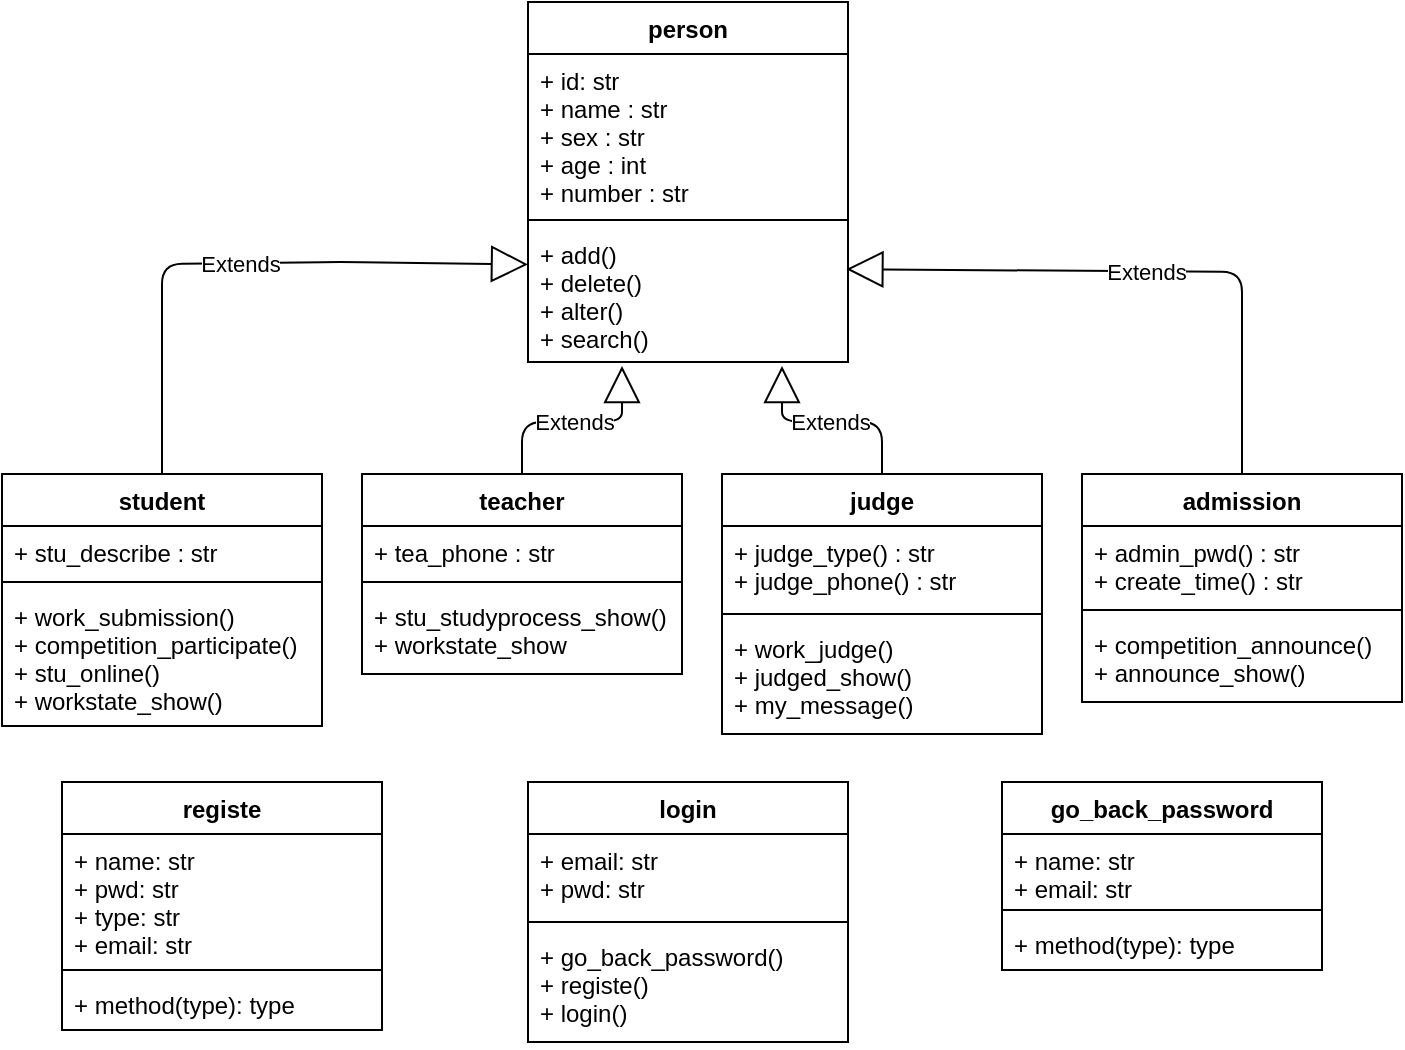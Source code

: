<mxfile type="github" version="12.2.2" pages="1">
  <diagram id="kNJaRSYR2laIv3SLOteu" name="Page-1">
    <mxGraphModel grid="1" dx="1024" dy="562" gridSize="10" guides="1" tooltips="1" connect="1" arrows="1" fold="1" page="1" pageScale="1" pageWidth="827" pageHeight="1169" background="none" math="0" shadow="0">
      <root>
        <mxCell id="0"/>
        <mxCell id="1" parent="0"/>
        <mxCell id="h46t7ZVLvmUZL9ephCK2-1" value="student" parent="1" style="swimlane;fontStyle=1;align=center;verticalAlign=top;childLayout=stackLayout;horizontal=1;startSize=26;horizontalStack=0;resizeParent=1;resizeParentMax=0;resizeLast=0;collapsible=1;marginBottom=0;" vertex="1">
          <mxGeometry as="geometry" y="246" x="70" height="126" width="160"/>
        </mxCell>
        <mxCell id="h46t7ZVLvmUZL9ephCK2-2" value="+ stu_describe : str&#xa;" parent="h46t7ZVLvmUZL9ephCK2-1" style="text;strokeColor=none;fillColor=none;align=left;verticalAlign=top;spacingLeft=4;spacingRight=4;overflow=hidden;rotatable=0;points=[[0,0.5],[1,0.5]];portConstraint=eastwest;" vertex="1">
          <mxGeometry as="geometry" y="26" height="24" width="160"/>
        </mxCell>
        <mxCell id="h46t7ZVLvmUZL9ephCK2-3" value="" parent="h46t7ZVLvmUZL9ephCK2-1" style="line;strokeWidth=1;fillColor=none;align=left;verticalAlign=middle;spacingTop=-1;spacingLeft=3;spacingRight=3;rotatable=0;labelPosition=right;points=[];portConstraint=eastwest;" vertex="1">
          <mxGeometry as="geometry" y="50" height="8" width="160"/>
        </mxCell>
        <mxCell id="h46t7ZVLvmUZL9ephCK2-4" value="+ work_submission()&#xa;+ competition_participate()&#xa;+ stu_online()&#xa;+ workstate_show()" parent="h46t7ZVLvmUZL9ephCK2-1" style="text;strokeColor=none;fillColor=none;align=left;verticalAlign=top;spacingLeft=4;spacingRight=4;overflow=hidden;rotatable=0;points=[[0,0.5],[1,0.5]];portConstraint=eastwest;" vertex="1">
          <mxGeometry as="geometry" y="58" height="68" width="160"/>
        </mxCell>
        <mxCell id="h46t7ZVLvmUZL9ephCK2-13" value="teacher" parent="1" style="swimlane;fontStyle=1;align=center;verticalAlign=top;childLayout=stackLayout;horizontal=1;startSize=26;horizontalStack=0;resizeParent=1;resizeParentMax=0;resizeLast=0;collapsible=1;marginBottom=0;" vertex="1">
          <mxGeometry as="geometry" y="246" x="250" height="100" width="160"/>
        </mxCell>
        <mxCell id="h46t7ZVLvmUZL9ephCK2-14" value="+ tea_phone : str&#xa;" parent="h46t7ZVLvmUZL9ephCK2-13" style="text;strokeColor=none;fillColor=none;align=left;verticalAlign=top;spacingLeft=4;spacingRight=4;overflow=hidden;rotatable=0;points=[[0,0.5],[1,0.5]];portConstraint=eastwest;" vertex="1">
          <mxGeometry as="geometry" y="26" height="24" width="160"/>
        </mxCell>
        <mxCell id="h46t7ZVLvmUZL9ephCK2-15" value="" parent="h46t7ZVLvmUZL9ephCK2-13" style="line;strokeWidth=1;fillColor=none;align=left;verticalAlign=middle;spacingTop=-1;spacingLeft=3;spacingRight=3;rotatable=0;labelPosition=right;points=[];portConstraint=eastwest;" vertex="1">
          <mxGeometry as="geometry" y="50" height="8" width="160"/>
        </mxCell>
        <mxCell id="h46t7ZVLvmUZL9ephCK2-16" value="+ stu_studyprocess_show()&#xa;+ workstate_show" parent="h46t7ZVLvmUZL9ephCK2-13" style="text;strokeColor=none;fillColor=none;align=left;verticalAlign=top;spacingLeft=4;spacingRight=4;overflow=hidden;rotatable=0;points=[[0,0.5],[1,0.5]];portConstraint=eastwest;" vertex="1">
          <mxGeometry as="geometry" y="58" height="42" width="160"/>
        </mxCell>
        <mxCell id="h46t7ZVLvmUZL9ephCK2-17" value="person" parent="1" style="swimlane;fontStyle=1;align=center;verticalAlign=top;childLayout=stackLayout;horizontal=1;startSize=26;horizontalStack=0;resizeParent=1;resizeParentMax=0;resizeLast=0;collapsible=1;marginBottom=0;" vertex="1">
          <mxGeometry as="geometry" y="10" x="333" height="180" width="160"/>
        </mxCell>
        <mxCell id="h46t7ZVLvmUZL9ephCK2-18" value="+ id: str&#xa;+ name : str&#xa;+ sex : str&#xa;+ age : int&#xa;+ number : str&#xa;" parent="h46t7ZVLvmUZL9ephCK2-17" style="text;strokeColor=none;fillColor=none;align=left;verticalAlign=top;spacingLeft=4;spacingRight=4;overflow=hidden;rotatable=0;points=[[0,0.5],[1,0.5]];portConstraint=eastwest;" vertex="1">
          <mxGeometry as="geometry" y="26" height="79" width="160"/>
        </mxCell>
        <mxCell id="h46t7ZVLvmUZL9ephCK2-19" value="" parent="h46t7ZVLvmUZL9ephCK2-17" style="line;strokeWidth=1;fillColor=none;align=left;verticalAlign=middle;spacingTop=-1;spacingLeft=3;spacingRight=3;rotatable=0;labelPosition=right;points=[];portConstraint=eastwest;" vertex="1">
          <mxGeometry as="geometry" y="105" height="8" width="160"/>
        </mxCell>
        <mxCell id="h46t7ZVLvmUZL9ephCK2-20" value="+ add()&#xa;+ delete()&#xa;+ alter()&#xa;+ search()" parent="h46t7ZVLvmUZL9ephCK2-17" style="text;strokeColor=none;fillColor=none;align=left;verticalAlign=top;spacingLeft=4;spacingRight=4;overflow=hidden;rotatable=0;points=[[0,0.5],[1,0.5]];portConstraint=eastwest;" vertex="1">
          <mxGeometry as="geometry" y="113" height="67" width="160"/>
        </mxCell>
        <mxCell id="sRSMocwNlfBlnJbOxF7g-1" value="judge" parent="1" style="swimlane;fontStyle=1;align=center;verticalAlign=top;childLayout=stackLayout;horizontal=1;startSize=26;horizontalStack=0;resizeParent=1;resizeParentMax=0;resizeLast=0;collapsible=1;marginBottom=0;" vertex="1">
          <mxGeometry as="geometry" y="246" x="430" height="130" width="160"/>
        </mxCell>
        <mxCell id="sRSMocwNlfBlnJbOxF7g-2" value="+ judge_type() : str&#xa;+ judge_phone() : str&#xa;" parent="sRSMocwNlfBlnJbOxF7g-1" style="text;strokeColor=none;fillColor=none;align=left;verticalAlign=top;spacingLeft=4;spacingRight=4;overflow=hidden;rotatable=0;points=[[0,0.5],[1,0.5]];portConstraint=eastwest;" vertex="1">
          <mxGeometry as="geometry" y="26" height="40" width="160"/>
        </mxCell>
        <mxCell id="sRSMocwNlfBlnJbOxF7g-3" value="" parent="sRSMocwNlfBlnJbOxF7g-1" style="line;strokeWidth=1;fillColor=none;align=left;verticalAlign=middle;spacingTop=-1;spacingLeft=3;spacingRight=3;rotatable=0;labelPosition=right;points=[];portConstraint=eastwest;" vertex="1">
          <mxGeometry as="geometry" y="66" height="8" width="160"/>
        </mxCell>
        <mxCell id="sRSMocwNlfBlnJbOxF7g-4" value="+ work_judge()&#xa;+ judged_show()&#xa;+ my_message()" parent="sRSMocwNlfBlnJbOxF7g-1" style="text;strokeColor=none;fillColor=none;align=left;verticalAlign=top;spacingLeft=4;spacingRight=4;overflow=hidden;rotatable=0;points=[[0,0.5],[1,0.5]];portConstraint=eastwest;" vertex="1">
          <mxGeometry as="geometry" y="74" height="56" width="160"/>
        </mxCell>
        <mxCell id="KBRkSNbRuoJdF6qnBNHv-1" value="admission" parent="1" style="swimlane;fontStyle=1;align=center;verticalAlign=top;childLayout=stackLayout;horizontal=1;startSize=26;horizontalStack=0;resizeParent=1;resizeParentMax=0;resizeLast=0;collapsible=1;marginBottom=0;" vertex="1">
          <mxGeometry as="geometry" y="246" x="610" height="114" width="160"/>
        </mxCell>
        <mxCell id="KBRkSNbRuoJdF6qnBNHv-2" value="+ admin_pwd() : str&#xa;+ create_time() : str&#xa;&#xa;" parent="KBRkSNbRuoJdF6qnBNHv-1" style="text;strokeColor=none;fillColor=none;align=left;verticalAlign=top;spacingLeft=4;spacingRight=4;overflow=hidden;rotatable=0;points=[[0,0.5],[1,0.5]];portConstraint=eastwest;" vertex="1">
          <mxGeometry as="geometry" y="26" height="38" width="160"/>
        </mxCell>
        <mxCell id="KBRkSNbRuoJdF6qnBNHv-3" value="" parent="KBRkSNbRuoJdF6qnBNHv-1" style="line;strokeWidth=1;fillColor=none;align=left;verticalAlign=middle;spacingTop=-1;spacingLeft=3;spacingRight=3;rotatable=0;labelPosition=right;points=[];portConstraint=eastwest;" vertex="1">
          <mxGeometry as="geometry" y="64" height="8" width="160"/>
        </mxCell>
        <mxCell id="KBRkSNbRuoJdF6qnBNHv-4" value="+ competition_announce()&#xa;+ announce_show()" parent="KBRkSNbRuoJdF6qnBNHv-1" style="text;strokeColor=none;fillColor=none;align=left;verticalAlign=top;spacingLeft=4;spacingRight=4;overflow=hidden;rotatable=0;points=[[0,0.5],[1,0.5]];portConstraint=eastwest;" vertex="1">
          <mxGeometry as="geometry" y="72" height="42" width="160"/>
        </mxCell>
        <mxCell id="KBRkSNbRuoJdF6qnBNHv-6" value="Extends" parent="1" style="endArrow=block;endSize=16;endFill=0;html=1;entryX=0;entryY=0.272;entryDx=0;entryDy=0;entryPerimeter=0;exitX=0.5;exitY=0;exitDx=0;exitDy=0;" source="h46t7ZVLvmUZL9ephCK2-1" edge="1" target="h46t7ZVLvmUZL9ephCK2-20">
          <mxGeometry as="geometry" width="160" relative="1">
            <mxPoint as="sourcePoint" y="240" x="150"/>
            <mxPoint as="targetPoint" y="200" x="371"/>
            <Array as="points">
              <mxPoint y="200" x="150"/>
              <mxPoint y="141" x="150"/>
              <mxPoint y="140" x="240"/>
            </Array>
          </mxGeometry>
        </mxCell>
        <mxCell id="KBRkSNbRuoJdF6qnBNHv-7" value="Extends" parent="1" style="endArrow=block;endSize=16;endFill=0;html=1;exitX=0.5;exitY=0;exitDx=0;exitDy=0;" source="h46t7ZVLvmUZL9ephCK2-13" edge="1">
          <mxGeometry as="geometry" width="160" relative="1">
            <mxPoint as="sourcePoint" y="230" x="300"/>
            <mxPoint as="targetPoint" y="192" x="380"/>
            <Array as="points">
              <mxPoint y="220" x="330"/>
              <mxPoint y="220" x="380"/>
            </Array>
          </mxGeometry>
        </mxCell>
        <mxCell id="KBRkSNbRuoJdF6qnBNHv-8" value="Extends" parent="1" style="endArrow=block;endSize=16;endFill=0;html=1;exitX=0.5;exitY=0;exitDx=0;exitDy=0;" edge="1">
          <mxGeometry as="geometry" width="160" relative="1">
            <mxPoint as="sourcePoint" y="246" x="510"/>
            <mxPoint as="targetPoint" y="192" x="460"/>
            <Array as="points">
              <mxPoint y="220" x="510"/>
              <mxPoint y="220" x="460"/>
            </Array>
          </mxGeometry>
        </mxCell>
        <mxCell id="KBRkSNbRuoJdF6qnBNHv-9" value="Extends" parent="1" style="endArrow=block;endSize=16;endFill=0;html=1;exitX=0.5;exitY=0;exitDx=0;exitDy=0;entryX=0.995;entryY=0.307;entryDx=0;entryDy=0;entryPerimeter=0;" source="KBRkSNbRuoJdF6qnBNHv-1" edge="1" target="h46t7ZVLvmUZL9ephCK2-20">
          <mxGeometry as="geometry" width="160" relative="1">
            <mxPoint as="sourcePoint" y="240" x="690"/>
            <mxPoint as="targetPoint" y="145" x="500"/>
            <Array as="points">
              <mxPoint y="210" x="690"/>
              <mxPoint y="145" x="690"/>
            </Array>
          </mxGeometry>
        </mxCell>
        <mxCell id="lNqKbpSjcWySZhpq0-KC-1" value="login" parent="1" style="swimlane;fontStyle=1;align=center;verticalAlign=top;childLayout=stackLayout;horizontal=1;startSize=26;horizontalStack=0;resizeParent=1;resizeParentMax=0;resizeLast=0;collapsible=1;marginBottom=0;" vertex="1">
          <mxGeometry as="geometry" y="400" x="333" height="130" width="160"/>
        </mxCell>
        <mxCell id="lNqKbpSjcWySZhpq0-KC-2" value="+ email: str&#xa;+ pwd: str" parent="lNqKbpSjcWySZhpq0-KC-1" style="text;strokeColor=none;fillColor=none;align=left;verticalAlign=top;spacingLeft=4;spacingRight=4;overflow=hidden;rotatable=0;points=[[0,0.5],[1,0.5]];portConstraint=eastwest;" vertex="1">
          <mxGeometry as="geometry" y="26" height="40" width="160"/>
        </mxCell>
        <mxCell id="lNqKbpSjcWySZhpq0-KC-3" value="" parent="lNqKbpSjcWySZhpq0-KC-1" style="line;strokeWidth=1;fillColor=none;align=left;verticalAlign=middle;spacingTop=-1;spacingLeft=3;spacingRight=3;rotatable=0;labelPosition=right;points=[];portConstraint=eastwest;" vertex="1">
          <mxGeometry as="geometry" y="66" height="8" width="160"/>
        </mxCell>
        <mxCell id="lNqKbpSjcWySZhpq0-KC-4" value="+ go_back_password()&#xa;+ registe()&#xa;+ login()" parent="lNqKbpSjcWySZhpq0-KC-1" style="text;strokeColor=none;fillColor=none;align=left;verticalAlign=top;spacingLeft=4;spacingRight=4;overflow=hidden;rotatable=0;points=[[0,0.5],[1,0.5]];portConstraint=eastwest;" vertex="1">
          <mxGeometry as="geometry" y="74" height="56" width="160"/>
        </mxCell>
        <mxCell id="lNqKbpSjcWySZhpq0-KC-5" value="registe" parent="1" style="swimlane;fontStyle=1;align=center;verticalAlign=top;childLayout=stackLayout;horizontal=1;startSize=26;horizontalStack=0;resizeParent=1;resizeParentMax=0;resizeLast=0;collapsible=1;marginBottom=0;" vertex="1">
          <mxGeometry as="geometry" y="400" x="100" height="124" width="160"/>
        </mxCell>
        <mxCell id="lNqKbpSjcWySZhpq0-KC-6" value="+ name: str&#xa;+ pwd: str&#xa;+ type: str&#xa;+ email: str" parent="lNqKbpSjcWySZhpq0-KC-5" style="text;strokeColor=none;fillColor=none;align=left;verticalAlign=top;spacingLeft=4;spacingRight=4;overflow=hidden;rotatable=0;points=[[0,0.5],[1,0.5]];portConstraint=eastwest;" vertex="1">
          <mxGeometry as="geometry" y="26" height="64" width="160"/>
        </mxCell>
        <mxCell id="lNqKbpSjcWySZhpq0-KC-7" value="" parent="lNqKbpSjcWySZhpq0-KC-5" style="line;strokeWidth=1;fillColor=none;align=left;verticalAlign=middle;spacingTop=-1;spacingLeft=3;spacingRight=3;rotatable=0;labelPosition=right;points=[];portConstraint=eastwest;" vertex="1">
          <mxGeometry as="geometry" y="90" height="8" width="160"/>
        </mxCell>
        <mxCell id="lNqKbpSjcWySZhpq0-KC-8" value="+ method(type): type" parent="lNqKbpSjcWySZhpq0-KC-5" style="text;strokeColor=none;fillColor=none;align=left;verticalAlign=top;spacingLeft=4;spacingRight=4;overflow=hidden;rotatable=0;points=[[0,0.5],[1,0.5]];portConstraint=eastwest;" vertex="1">
          <mxGeometry as="geometry" y="98" height="26" width="160"/>
        </mxCell>
        <mxCell id="lNqKbpSjcWySZhpq0-KC-9" value="go_back_password" parent="1" style="swimlane;fontStyle=1;align=center;verticalAlign=top;childLayout=stackLayout;horizontal=1;startSize=26;horizontalStack=0;resizeParent=1;resizeParentMax=0;resizeLast=0;collapsible=1;marginBottom=0;" vertex="1">
          <mxGeometry as="geometry" y="400" x="570" height="94" width="160"/>
        </mxCell>
        <mxCell id="lNqKbpSjcWySZhpq0-KC-10" value="+ name: str&#xa;+ email: str" parent="lNqKbpSjcWySZhpq0-KC-9" style="text;strokeColor=none;fillColor=none;align=left;verticalAlign=top;spacingLeft=4;spacingRight=4;overflow=hidden;rotatable=0;points=[[0,0.5],[1,0.5]];portConstraint=eastwest;" vertex="1">
          <mxGeometry as="geometry" y="26" height="34" width="160"/>
        </mxCell>
        <mxCell id="lNqKbpSjcWySZhpq0-KC-11" value="" parent="lNqKbpSjcWySZhpq0-KC-9" style="line;strokeWidth=1;fillColor=none;align=left;verticalAlign=middle;spacingTop=-1;spacingLeft=3;spacingRight=3;rotatable=0;labelPosition=right;points=[];portConstraint=eastwest;" vertex="1">
          <mxGeometry as="geometry" y="60" height="8" width="160"/>
        </mxCell>
        <mxCell id="lNqKbpSjcWySZhpq0-KC-12" value="+ method(type): type" parent="lNqKbpSjcWySZhpq0-KC-9" style="text;strokeColor=none;fillColor=none;align=left;verticalAlign=top;spacingLeft=4;spacingRight=4;overflow=hidden;rotatable=0;points=[[0,0.5],[1,0.5]];portConstraint=eastwest;" vertex="1">
          <mxGeometry as="geometry" y="68" height="26" width="160"/>
        </mxCell>
      </root>
    </mxGraphModel>
  </diagram>
</mxfile>

